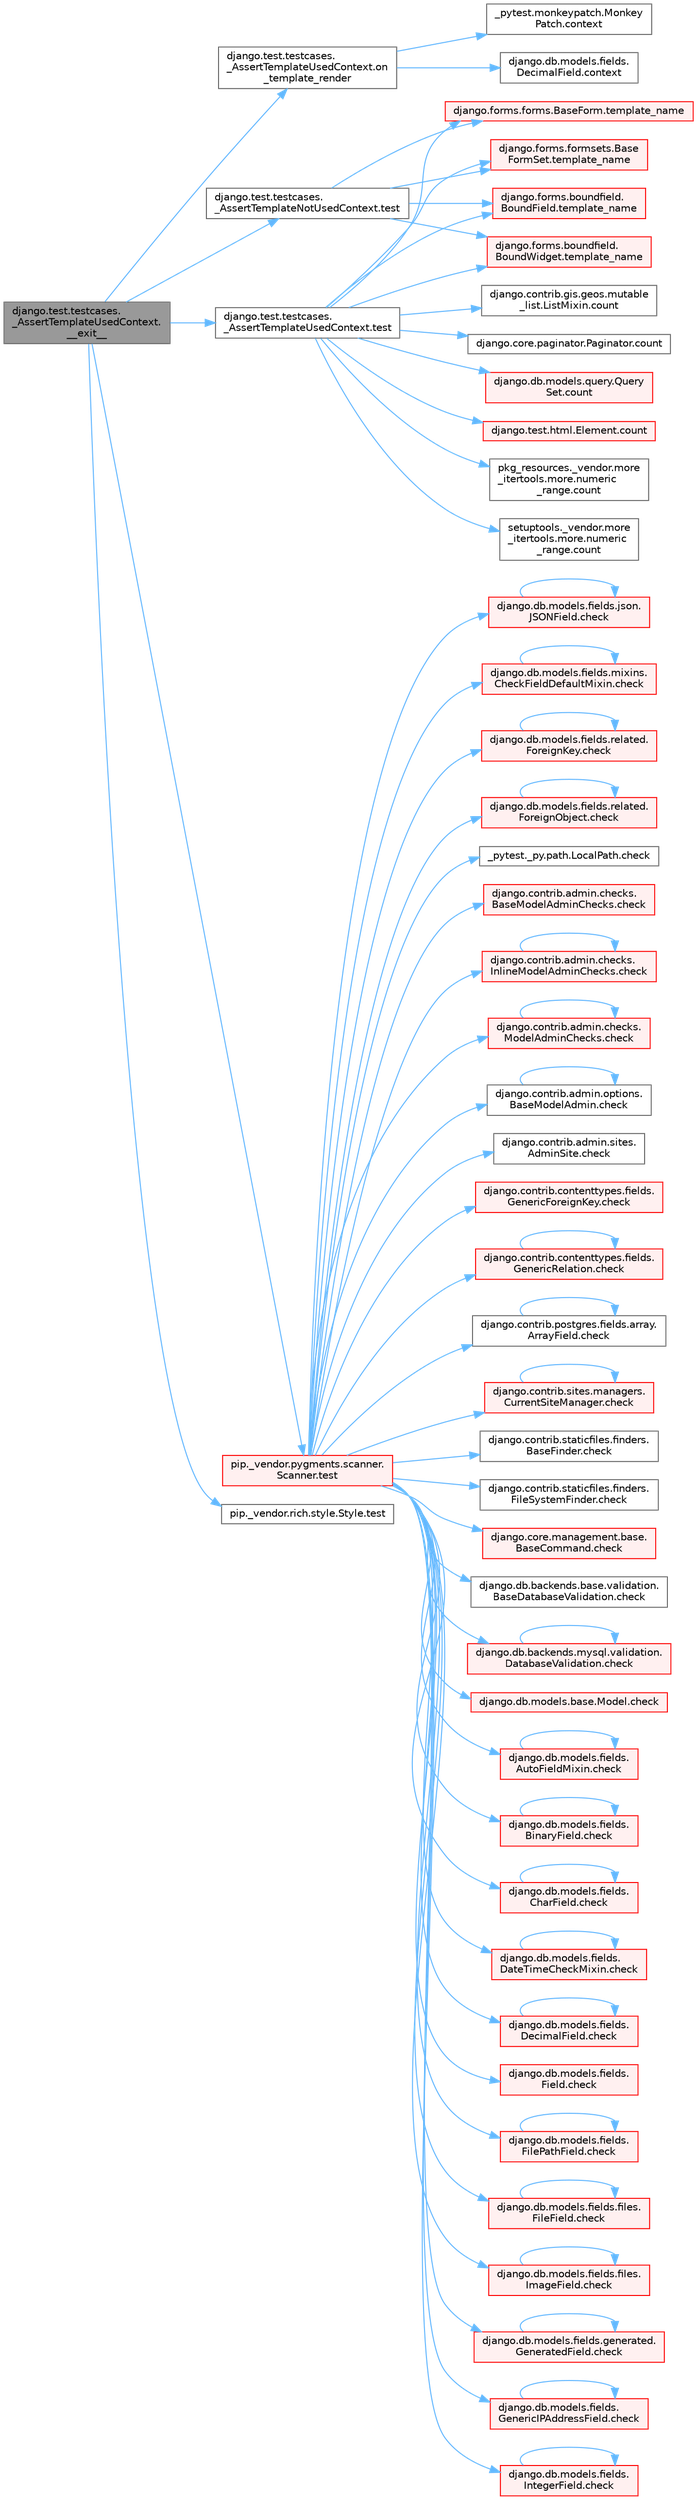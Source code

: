 digraph "django.test.testcases._AssertTemplateUsedContext.__exit__"
{
 // LATEX_PDF_SIZE
  bgcolor="transparent";
  edge [fontname=Helvetica,fontsize=10,labelfontname=Helvetica,labelfontsize=10];
  node [fontname=Helvetica,fontsize=10,shape=box,height=0.2,width=0.4];
  rankdir="LR";
  Node1 [id="Node000001",label="django.test.testcases.\l_AssertTemplateUsedContext.\l__exit__",height=0.2,width=0.4,color="gray40", fillcolor="grey60", style="filled", fontcolor="black",tooltip=" "];
  Node1 -> Node2 [id="edge1_Node000001_Node000002",color="steelblue1",style="solid",tooltip=" "];
  Node2 [id="Node000002",label="django.test.testcases.\l_AssertTemplateUsedContext.on\l_template_render",height=0.2,width=0.4,color="grey40", fillcolor="white", style="filled",URL="$classdjango_1_1test_1_1testcases_1_1___assert_template_used_context.html#af84eeb99998c4187315e096945e39718",tooltip=" "];
  Node2 -> Node3 [id="edge2_Node000002_Node000003",color="steelblue1",style="solid",tooltip=" "];
  Node3 [id="Node000003",label="_pytest.monkeypatch.Monkey\lPatch.context",height=0.2,width=0.4,color="grey40", fillcolor="white", style="filled",URL="$class__pytest_1_1monkeypatch_1_1_monkey_patch.html#ab444ae4221fd89a16fe913fd14148d46",tooltip=" "];
  Node2 -> Node4 [id="edge3_Node000002_Node000004",color="steelblue1",style="solid",tooltip=" "];
  Node4 [id="Node000004",label="django.db.models.fields.\lDecimalField.context",height=0.2,width=0.4,color="grey40", fillcolor="white", style="filled",URL="$classdjango_1_1db_1_1models_1_1fields_1_1_decimal_field.html#a6d832c16515ca05aa17fa3fb0354ed65",tooltip=" "];
  Node1 -> Node5 [id="edge4_Node000001_Node000005",color="steelblue1",style="solid",tooltip=" "];
  Node5 [id="Node000005",label="django.test.testcases.\l_AssertTemplateNotUsedContext.test",height=0.2,width=0.4,color="grey40", fillcolor="white", style="filled",URL="$classdjango_1_1test_1_1testcases_1_1___assert_template_not_used_context.html#a997334b785d10d7abf30802d4ac38a2d",tooltip=" "];
  Node5 -> Node6 [id="edge5_Node000005_Node000006",color="steelblue1",style="solid",tooltip=" "];
  Node6 [id="Node000006",label="django.forms.boundfield.\lBoundField.template_name",height=0.2,width=0.4,color="red", fillcolor="#FFF0F0", style="filled",URL="$classdjango_1_1forms_1_1boundfield_1_1_bound_field.html#a6c7cbfafd064b8b38311c6360d897800",tooltip=" "];
  Node5 -> Node2176 [id="edge6_Node000005_Node002176",color="steelblue1",style="solid",tooltip=" "];
  Node2176 [id="Node002176",label="django.forms.boundfield.\lBoundWidget.template_name",height=0.2,width=0.4,color="red", fillcolor="#FFF0F0", style="filled",URL="$classdjango_1_1forms_1_1boundfield_1_1_bound_widget.html#a8e92231d5b3dcf14ecf5b1527cbe2a0e",tooltip=" "];
  Node5 -> Node2177 [id="edge7_Node000005_Node002177",color="steelblue1",style="solid",tooltip=" "];
  Node2177 [id="Node002177",label="django.forms.forms.BaseForm.template_name",height=0.2,width=0.4,color="red", fillcolor="#FFF0F0", style="filled",URL="$classdjango_1_1forms_1_1forms_1_1_base_form.html#a4f6bdb4db5f4d1586b8d6d8bd51e24af",tooltip=" "];
  Node5 -> Node2178 [id="edge8_Node000005_Node002178",color="steelblue1",style="solid",tooltip=" "];
  Node2178 [id="Node002178",label="django.forms.formsets.Base\lFormSet.template_name",height=0.2,width=0.4,color="red", fillcolor="#FFF0F0", style="filled",URL="$classdjango_1_1forms_1_1formsets_1_1_base_form_set.html#a105d47b340d2e654f960caf9f77e5c78",tooltip=" "];
  Node1 -> Node4528 [id="edge9_Node000001_Node004528",color="steelblue1",style="solid",tooltip=" "];
  Node4528 [id="Node004528",label="django.test.testcases.\l_AssertTemplateUsedContext.test",height=0.2,width=0.4,color="grey40", fillcolor="white", style="filled",URL="$classdjango_1_1test_1_1testcases_1_1___assert_template_used_context.html#a4976e82d5cfd983903b21ec58341688b",tooltip=" "];
  Node4528 -> Node3402 [id="edge10_Node004528_Node003402",color="steelblue1",style="solid",tooltip=" "];
  Node3402 [id="Node003402",label="django.contrib.gis.geos.mutable\l_list.ListMixin.count",height=0.2,width=0.4,color="grey40", fillcolor="white", style="filled",URL="$classdjango_1_1contrib_1_1gis_1_1geos_1_1mutable__list_1_1_list_mixin.html#a52a5d6a5f27045cb138ba9a57df5e921",tooltip=" "];
  Node4528 -> Node3403 [id="edge11_Node004528_Node003403",color="steelblue1",style="solid",tooltip=" "];
  Node3403 [id="Node003403",label="django.core.paginator.Paginator.count",height=0.2,width=0.4,color="grey40", fillcolor="white", style="filled",URL="$classdjango_1_1core_1_1paginator_1_1_paginator.html#ac2c18c5d294f3d2c27754dfc6309dbec",tooltip=" "];
  Node4528 -> Node3404 [id="edge12_Node004528_Node003404",color="steelblue1",style="solid",tooltip=" "];
  Node3404 [id="Node003404",label="django.db.models.query.Query\lSet.count",height=0.2,width=0.4,color="red", fillcolor="#FFF0F0", style="filled",URL="$classdjango_1_1db_1_1models_1_1query_1_1_query_set.html#a50571215acaaa76c6f87732de6bde934",tooltip=" "];
  Node4528 -> Node3405 [id="edge13_Node004528_Node003405",color="steelblue1",style="solid",tooltip=" "];
  Node3405 [id="Node003405",label="django.test.html.Element.count",height=0.2,width=0.4,color="red", fillcolor="#FFF0F0", style="filled",URL="$classdjango_1_1test_1_1html_1_1_element.html#a4ec3c5c3429fb44a2715de6f0fab7864",tooltip=" "];
  Node4528 -> Node3407 [id="edge14_Node004528_Node003407",color="steelblue1",style="solid",tooltip=" "];
  Node3407 [id="Node003407",label="pkg_resources._vendor.more\l_itertools.more.numeric\l_range.count",height=0.2,width=0.4,color="grey40", fillcolor="white", style="filled",URL="$classpkg__resources_1_1__vendor_1_1more__itertools_1_1more_1_1numeric__range.html#a9e81a46e7ea3f796d17035c9100ff1e7",tooltip=" "];
  Node4528 -> Node3408 [id="edge15_Node004528_Node003408",color="steelblue1",style="solid",tooltip=" "];
  Node3408 [id="Node003408",label="setuptools._vendor.more\l_itertools.more.numeric\l_range.count",height=0.2,width=0.4,color="grey40", fillcolor="white", style="filled",URL="$classsetuptools_1_1__vendor_1_1more__itertools_1_1more_1_1numeric__range.html#a906f0c4877f63fc1f2551daef75ae91f",tooltip=" "];
  Node4528 -> Node6 [id="edge16_Node004528_Node000006",color="steelblue1",style="solid",tooltip=" "];
  Node4528 -> Node2176 [id="edge17_Node004528_Node002176",color="steelblue1",style="solid",tooltip=" "];
  Node4528 -> Node2177 [id="edge18_Node004528_Node002177",color="steelblue1",style="solid",tooltip=" "];
  Node4528 -> Node2178 [id="edge19_Node004528_Node002178",color="steelblue1",style="solid",tooltip=" "];
  Node1 -> Node4529 [id="edge20_Node000001_Node004529",color="steelblue1",style="solid",tooltip=" "];
  Node4529 [id="Node004529",label="pip._vendor.pygments.scanner.\lScanner.test",height=0.2,width=0.4,color="red", fillcolor="#FFF0F0", style="filled",URL="$classpip_1_1__vendor_1_1pygments_1_1scanner_1_1_scanner.html#a6b521090362821e85c40252b24f39a1c",tooltip=" "];
  Node4529 -> Node715 [id="edge21_Node004529_Node000715",color="steelblue1",style="solid",tooltip=" "];
  Node715 [id="Node000715",label="_pytest._py.path.LocalPath.check",height=0.2,width=0.4,color="grey40", fillcolor="white", style="filled",URL="$class__pytest_1_1__py_1_1path_1_1_local_path.html#a4b987fb8998938ae4a5f4ed6aebf69ea",tooltip=" "];
  Node4529 -> Node716 [id="edge22_Node004529_Node000716",color="steelblue1",style="solid",tooltip=" "];
  Node716 [id="Node000716",label="django.contrib.admin.checks.\lBaseModelAdminChecks.check",height=0.2,width=0.4,color="red", fillcolor="#FFF0F0", style="filled",URL="$classdjango_1_1contrib_1_1admin_1_1checks_1_1_base_model_admin_checks.html#a11595bf2b8d59e96fee553e518494d6d",tooltip=" "];
  Node4529 -> Node749 [id="edge23_Node004529_Node000749",color="steelblue1",style="solid",tooltip=" "];
  Node749 [id="Node000749",label="django.contrib.admin.checks.\lInlineModelAdminChecks.check",height=0.2,width=0.4,color="red", fillcolor="#FFF0F0", style="filled",URL="$classdjango_1_1contrib_1_1admin_1_1checks_1_1_inline_model_admin_checks.html#acdf096659f73e5facb970e774e61f7cc",tooltip=" "];
  Node749 -> Node749 [id="edge24_Node000749_Node000749",color="steelblue1",style="solid",tooltip=" "];
  Node4529 -> Node758 [id="edge25_Node004529_Node000758",color="steelblue1",style="solid",tooltip=" "];
  Node758 [id="Node000758",label="django.contrib.admin.checks.\lModelAdminChecks.check",height=0.2,width=0.4,color="red", fillcolor="#FFF0F0", style="filled",URL="$classdjango_1_1contrib_1_1admin_1_1checks_1_1_model_admin_checks.html#afedbd9df38a2915eb0a5a9cea0731bc3",tooltip=" "];
  Node758 -> Node758 [id="edge26_Node000758_Node000758",color="steelblue1",style="solid",tooltip=" "];
  Node4529 -> Node778 [id="edge27_Node004529_Node000778",color="steelblue1",style="solid",tooltip=" "];
  Node778 [id="Node000778",label="django.contrib.admin.options.\lBaseModelAdmin.check",height=0.2,width=0.4,color="grey40", fillcolor="white", style="filled",URL="$classdjango_1_1contrib_1_1admin_1_1options_1_1_base_model_admin.html#af32f399c528a3e552e7518976cc41a5b",tooltip=" "];
  Node778 -> Node778 [id="edge28_Node000778_Node000778",color="steelblue1",style="solid",tooltip=" "];
  Node4529 -> Node779 [id="edge29_Node004529_Node000779",color="steelblue1",style="solid",tooltip=" "];
  Node779 [id="Node000779",label="django.contrib.admin.sites.\lAdminSite.check",height=0.2,width=0.4,color="grey40", fillcolor="white", style="filled",URL="$classdjango_1_1contrib_1_1admin_1_1sites_1_1_admin_site.html#aefedadd8ec4a978001a8182443f0a75e",tooltip=" "];
  Node4529 -> Node780 [id="edge30_Node004529_Node000780",color="steelblue1",style="solid",tooltip=" "];
  Node780 [id="Node000780",label="django.contrib.contenttypes.fields.\lGenericForeignKey.check",height=0.2,width=0.4,color="red", fillcolor="#FFF0F0", style="filled",URL="$classdjango_1_1contrib_1_1contenttypes_1_1fields_1_1_generic_foreign_key.html#a825d4540a94bc23ef0ce2a03f4ddb7fc",tooltip=" "];
  Node4529 -> Node1469 [id="edge31_Node004529_Node001469",color="steelblue1",style="solid",tooltip=" "];
  Node1469 [id="Node001469",label="django.contrib.contenttypes.fields.\lGenericRelation.check",height=0.2,width=0.4,color="red", fillcolor="#FFF0F0", style="filled",URL="$classdjango_1_1contrib_1_1contenttypes_1_1fields_1_1_generic_relation.html#a45d009ec3d4930825210c7ec1bc16cac",tooltip=" "];
  Node1469 -> Node1469 [id="edge32_Node001469_Node001469",color="steelblue1",style="solid",tooltip=" "];
  Node4529 -> Node1473 [id="edge33_Node004529_Node001473",color="steelblue1",style="solid",tooltip=" "];
  Node1473 [id="Node001473",label="django.contrib.postgres.fields.array.\lArrayField.check",height=0.2,width=0.4,color="grey40", fillcolor="white", style="filled",URL="$classdjango_1_1contrib_1_1postgres_1_1fields_1_1array_1_1_array_field.html#a3bfc183c9c8aad5ba35799fd720e9105",tooltip=" "];
  Node1473 -> Node1473 [id="edge34_Node001473_Node001473",color="steelblue1",style="solid",tooltip=" "];
  Node4529 -> Node1474 [id="edge35_Node004529_Node001474",color="steelblue1",style="solid",tooltip=" "];
  Node1474 [id="Node001474",label="django.contrib.sites.managers.\lCurrentSiteManager.check",height=0.2,width=0.4,color="red", fillcolor="#FFF0F0", style="filled",URL="$classdjango_1_1contrib_1_1sites_1_1managers_1_1_current_site_manager.html#a24104e33647bb4f4a78f9a3b6f815248",tooltip=" "];
  Node1474 -> Node1474 [id="edge36_Node001474_Node001474",color="steelblue1",style="solid",tooltip=" "];
  Node4529 -> Node1477 [id="edge37_Node004529_Node001477",color="steelblue1",style="solid",tooltip=" "];
  Node1477 [id="Node001477",label="django.contrib.staticfiles.finders.\lBaseFinder.check",height=0.2,width=0.4,color="grey40", fillcolor="white", style="filled",URL="$classdjango_1_1contrib_1_1staticfiles_1_1finders_1_1_base_finder.html#ab92c4f7950eea18b75fdb93463b0d29d",tooltip=" "];
  Node4529 -> Node1478 [id="edge38_Node004529_Node001478",color="steelblue1",style="solid",tooltip=" "];
  Node1478 [id="Node001478",label="django.contrib.staticfiles.finders.\lFileSystemFinder.check",height=0.2,width=0.4,color="grey40", fillcolor="white", style="filled",URL="$classdjango_1_1contrib_1_1staticfiles_1_1finders_1_1_file_system_finder.html#a709eac9ec46c5e67a0ba159b658dc15a",tooltip=" "];
  Node4529 -> Node1479 [id="edge39_Node004529_Node001479",color="steelblue1",style="solid",tooltip=" "];
  Node1479 [id="Node001479",label="django.core.management.base.\lBaseCommand.check",height=0.2,width=0.4,color="red", fillcolor="#FFF0F0", style="filled",URL="$classdjango_1_1core_1_1management_1_1base_1_1_base_command.html#a0ff1b562b3f6e68600b828fce3cf09b6",tooltip=" "];
  Node4529 -> Node1480 [id="edge40_Node004529_Node001480",color="steelblue1",style="solid",tooltip=" "];
  Node1480 [id="Node001480",label="django.db.backends.base.validation.\lBaseDatabaseValidation.check",height=0.2,width=0.4,color="grey40", fillcolor="white", style="filled",URL="$classdjango_1_1db_1_1backends_1_1base_1_1validation_1_1_base_database_validation.html#aba603612877c7a309dad634f434bf751",tooltip=" "];
  Node4529 -> Node1481 [id="edge41_Node004529_Node001481",color="steelblue1",style="solid",tooltip=" "];
  Node1481 [id="Node001481",label="django.db.backends.mysql.validation.\lDatabaseValidation.check",height=0.2,width=0.4,color="red", fillcolor="#FFF0F0", style="filled",URL="$classdjango_1_1db_1_1backends_1_1mysql_1_1validation_1_1_database_validation.html#ae97ac90b3d18457f080c5eb1c0412d88",tooltip=" "];
  Node1481 -> Node1481 [id="edge42_Node001481_Node001481",color="steelblue1",style="solid",tooltip=" "];
  Node4529 -> Node1483 [id="edge43_Node004529_Node001483",color="steelblue1",style="solid",tooltip=" "];
  Node1483 [id="Node001483",label="django.db.models.base.Model.check",height=0.2,width=0.4,color="red", fillcolor="#FFF0F0", style="filled",URL="$classdjango_1_1db_1_1models_1_1base_1_1_model.html#ab2d7ad77a925236e80619ead6c3d7f4b",tooltip=" "];
  Node4529 -> Node1503 [id="edge44_Node004529_Node001503",color="steelblue1",style="solid",tooltip=" "];
  Node1503 [id="Node001503",label="django.db.models.fields.\lAutoFieldMixin.check",height=0.2,width=0.4,color="red", fillcolor="#FFF0F0", style="filled",URL="$classdjango_1_1db_1_1models_1_1fields_1_1_auto_field_mixin.html#a85eb07224cb0ac2d36fbd60bca546bef",tooltip=" "];
  Node1503 -> Node1503 [id="edge45_Node001503_Node001503",color="steelblue1",style="solid",tooltip=" "];
  Node4529 -> Node1506 [id="edge46_Node004529_Node001506",color="steelblue1",style="solid",tooltip=" "];
  Node1506 [id="Node001506",label="django.db.models.fields.\lBinaryField.check",height=0.2,width=0.4,color="red", fillcolor="#FFF0F0", style="filled",URL="$classdjango_1_1db_1_1models_1_1fields_1_1_binary_field.html#a51c981fa6aa2a2e1d4efcfa766673646",tooltip=" "];
  Node1506 -> Node1506 [id="edge47_Node001506_Node001506",color="steelblue1",style="solid",tooltip=" "];
  Node4529 -> Node1508 [id="edge48_Node004529_Node001508",color="steelblue1",style="solid",tooltip=" "];
  Node1508 [id="Node001508",label="django.db.models.fields.\lCharField.check",height=0.2,width=0.4,color="red", fillcolor="#FFF0F0", style="filled",URL="$classdjango_1_1db_1_1models_1_1fields_1_1_char_field.html#a0eb18a4df8ce40930eb724339c6441b0",tooltip=" "];
  Node1508 -> Node1508 [id="edge49_Node001508_Node001508",color="steelblue1",style="solid",tooltip=" "];
  Node4529 -> Node1512 [id="edge50_Node004529_Node001512",color="steelblue1",style="solid",tooltip=" "];
  Node1512 [id="Node001512",label="django.db.models.fields.\lDateTimeCheckMixin.check",height=0.2,width=0.4,color="red", fillcolor="#FFF0F0", style="filled",URL="$classdjango_1_1db_1_1models_1_1fields_1_1_date_time_check_mixin.html#ab7287b8bf80b28f6f50dec25d9a67a3a",tooltip=" "];
  Node1512 -> Node1512 [id="edge51_Node001512_Node001512",color="steelblue1",style="solid",tooltip=" "];
  Node4529 -> Node1522 [id="edge52_Node004529_Node001522",color="steelblue1",style="solid",tooltip=" "];
  Node1522 [id="Node001522",label="django.db.models.fields.\lDecimalField.check",height=0.2,width=0.4,color="red", fillcolor="#FFF0F0", style="filled",URL="$classdjango_1_1db_1_1models_1_1fields_1_1_decimal_field.html#ab3ffc1695661a8734c24c28af00b6069",tooltip=" "];
  Node1522 -> Node1522 [id="edge53_Node001522_Node001522",color="steelblue1",style="solid",tooltip=" "];
  Node4529 -> Node1526 [id="edge54_Node004529_Node001526",color="steelblue1",style="solid",tooltip=" "];
  Node1526 [id="Node001526",label="django.db.models.fields.\lField.check",height=0.2,width=0.4,color="red", fillcolor="#FFF0F0", style="filled",URL="$classdjango_1_1db_1_1models_1_1fields_1_1_field.html#ad2ebd34e73f0b1ff16ba6b6f155633ac",tooltip=" "];
  Node4529 -> Node1553 [id="edge55_Node004529_Node001553",color="steelblue1",style="solid",tooltip=" "];
  Node1553 [id="Node001553",label="django.db.models.fields.\lFilePathField.check",height=0.2,width=0.4,color="red", fillcolor="#FFF0F0", style="filled",URL="$classdjango_1_1db_1_1models_1_1fields_1_1_file_path_field.html#acc2e0785469b1e3140219b0c9a195afb",tooltip=" "];
  Node1553 -> Node1553 [id="edge56_Node001553_Node001553",color="steelblue1",style="solid",tooltip=" "];
  Node4529 -> Node1555 [id="edge57_Node004529_Node001555",color="steelblue1",style="solid",tooltip=" "];
  Node1555 [id="Node001555",label="django.db.models.fields.files.\lFileField.check",height=0.2,width=0.4,color="red", fillcolor="#FFF0F0", style="filled",URL="$classdjango_1_1db_1_1models_1_1fields_1_1files_1_1_file_field.html#a8922e0bff68bd802386352a5fccd8a85",tooltip=" "];
  Node1555 -> Node1555 [id="edge58_Node001555_Node001555",color="steelblue1",style="solid",tooltip=" "];
  Node4529 -> Node1557 [id="edge59_Node004529_Node001557",color="steelblue1",style="solid",tooltip=" "];
  Node1557 [id="Node001557",label="django.db.models.fields.files.\lImageField.check",height=0.2,width=0.4,color="red", fillcolor="#FFF0F0", style="filled",URL="$classdjango_1_1db_1_1models_1_1fields_1_1files_1_1_image_field.html#a6e057f35358dcae72cbc468e58477f82",tooltip=" "];
  Node1557 -> Node1557 [id="edge60_Node001557_Node001557",color="steelblue1",style="solid",tooltip=" "];
  Node4529 -> Node1559 [id="edge61_Node004529_Node001559",color="steelblue1",style="solid",tooltip=" "];
  Node1559 [id="Node001559",label="django.db.models.fields.generated.\lGeneratedField.check",height=0.2,width=0.4,color="red", fillcolor="#FFF0F0", style="filled",URL="$classdjango_1_1db_1_1models_1_1fields_1_1generated_1_1_generated_field.html#a17dcd0f6d6580cb5f6417d8730312ad6",tooltip=" "];
  Node1559 -> Node1559 [id="edge62_Node001559_Node001559",color="steelblue1",style="solid",tooltip=" "];
  Node4529 -> Node1566 [id="edge63_Node004529_Node001566",color="steelblue1",style="solid",tooltip=" "];
  Node1566 [id="Node001566",label="django.db.models.fields.\lGenericIPAddressField.check",height=0.2,width=0.4,color="red", fillcolor="#FFF0F0", style="filled",URL="$classdjango_1_1db_1_1models_1_1fields_1_1_generic_i_p_address_field.html#af73879f6f7868b661fe27d031849cbfb",tooltip=" "];
  Node1566 -> Node1566 [id="edge64_Node001566_Node001566",color="steelblue1",style="solid",tooltip=" "];
  Node4529 -> Node1568 [id="edge65_Node004529_Node001568",color="steelblue1",style="solid",tooltip=" "];
  Node1568 [id="Node001568",label="django.db.models.fields.\lIntegerField.check",height=0.2,width=0.4,color="red", fillcolor="#FFF0F0", style="filled",URL="$classdjango_1_1db_1_1models_1_1fields_1_1_integer_field.html#a5e5ba3fdfa77ed60312a7d653c18646c",tooltip=" "];
  Node1568 -> Node1568 [id="edge66_Node001568_Node001568",color="steelblue1",style="solid",tooltip=" "];
  Node4529 -> Node1570 [id="edge67_Node004529_Node001570",color="steelblue1",style="solid",tooltip=" "];
  Node1570 [id="Node001570",label="django.db.models.fields.json.\lJSONField.check",height=0.2,width=0.4,color="red", fillcolor="#FFF0F0", style="filled",URL="$classdjango_1_1db_1_1models_1_1fields_1_1json_1_1_j_s_o_n_field.html#a3e212f8702c9959a9043f962509472b4",tooltip=" "];
  Node1570 -> Node1570 [id="edge68_Node001570_Node001570",color="steelblue1",style="solid",tooltip=" "];
  Node4529 -> Node1571 [id="edge69_Node004529_Node001571",color="steelblue1",style="solid",tooltip=" "];
  Node1571 [id="Node001571",label="django.db.models.fields.mixins.\lCheckFieldDefaultMixin.check",height=0.2,width=0.4,color="red", fillcolor="#FFF0F0", style="filled",URL="$classdjango_1_1db_1_1models_1_1fields_1_1mixins_1_1_check_field_default_mixin.html#a60e678d87f918980b2665c9586ac6e30",tooltip=" "];
  Node1571 -> Node1571 [id="edge70_Node001571_Node001571",color="steelblue1",style="solid",tooltip=" "];
  Node4529 -> Node1573 [id="edge71_Node004529_Node001573",color="steelblue1",style="solid",tooltip=" "];
  Node1573 [id="Node001573",label="django.db.models.fields.related.\lForeignKey.check",height=0.2,width=0.4,color="red", fillcolor="#FFF0F0", style="filled",URL="$classdjango_1_1db_1_1models_1_1fields_1_1related_1_1_foreign_key.html#a4f1f9779dfed8a2ecc2ef8e7c763ac2e",tooltip=" "];
  Node1573 -> Node1573 [id="edge72_Node001573_Node001573",color="steelblue1",style="solid",tooltip=" "];
  Node4529 -> Node1579 [id="edge73_Node004529_Node001579",color="steelblue1",style="solid",tooltip=" "];
  Node1579 [id="Node001579",label="django.db.models.fields.related.\lForeignObject.check",height=0.2,width=0.4,color="red", fillcolor="#FFF0F0", style="filled",URL="$classdjango_1_1db_1_1models_1_1fields_1_1related_1_1_foreign_object.html#a3f86b34db6a0c837940fd06a738f8874",tooltip=" "];
  Node1579 -> Node1579 [id="edge74_Node001579_Node001579",color="steelblue1",style="solid",tooltip=" "];
  Node1 -> Node4530 [id="edge75_Node000001_Node004530",color="steelblue1",style="solid",tooltip=" "];
  Node4530 [id="Node004530",label="pip._vendor.rich.style.Style.test",height=0.2,width=0.4,color="grey40", fillcolor="white", style="filled",URL="$classpip_1_1__vendor_1_1rich_1_1style_1_1_style.html#adfcad4fd51e25acc382bf23694987ab6",tooltip=" "];
}
